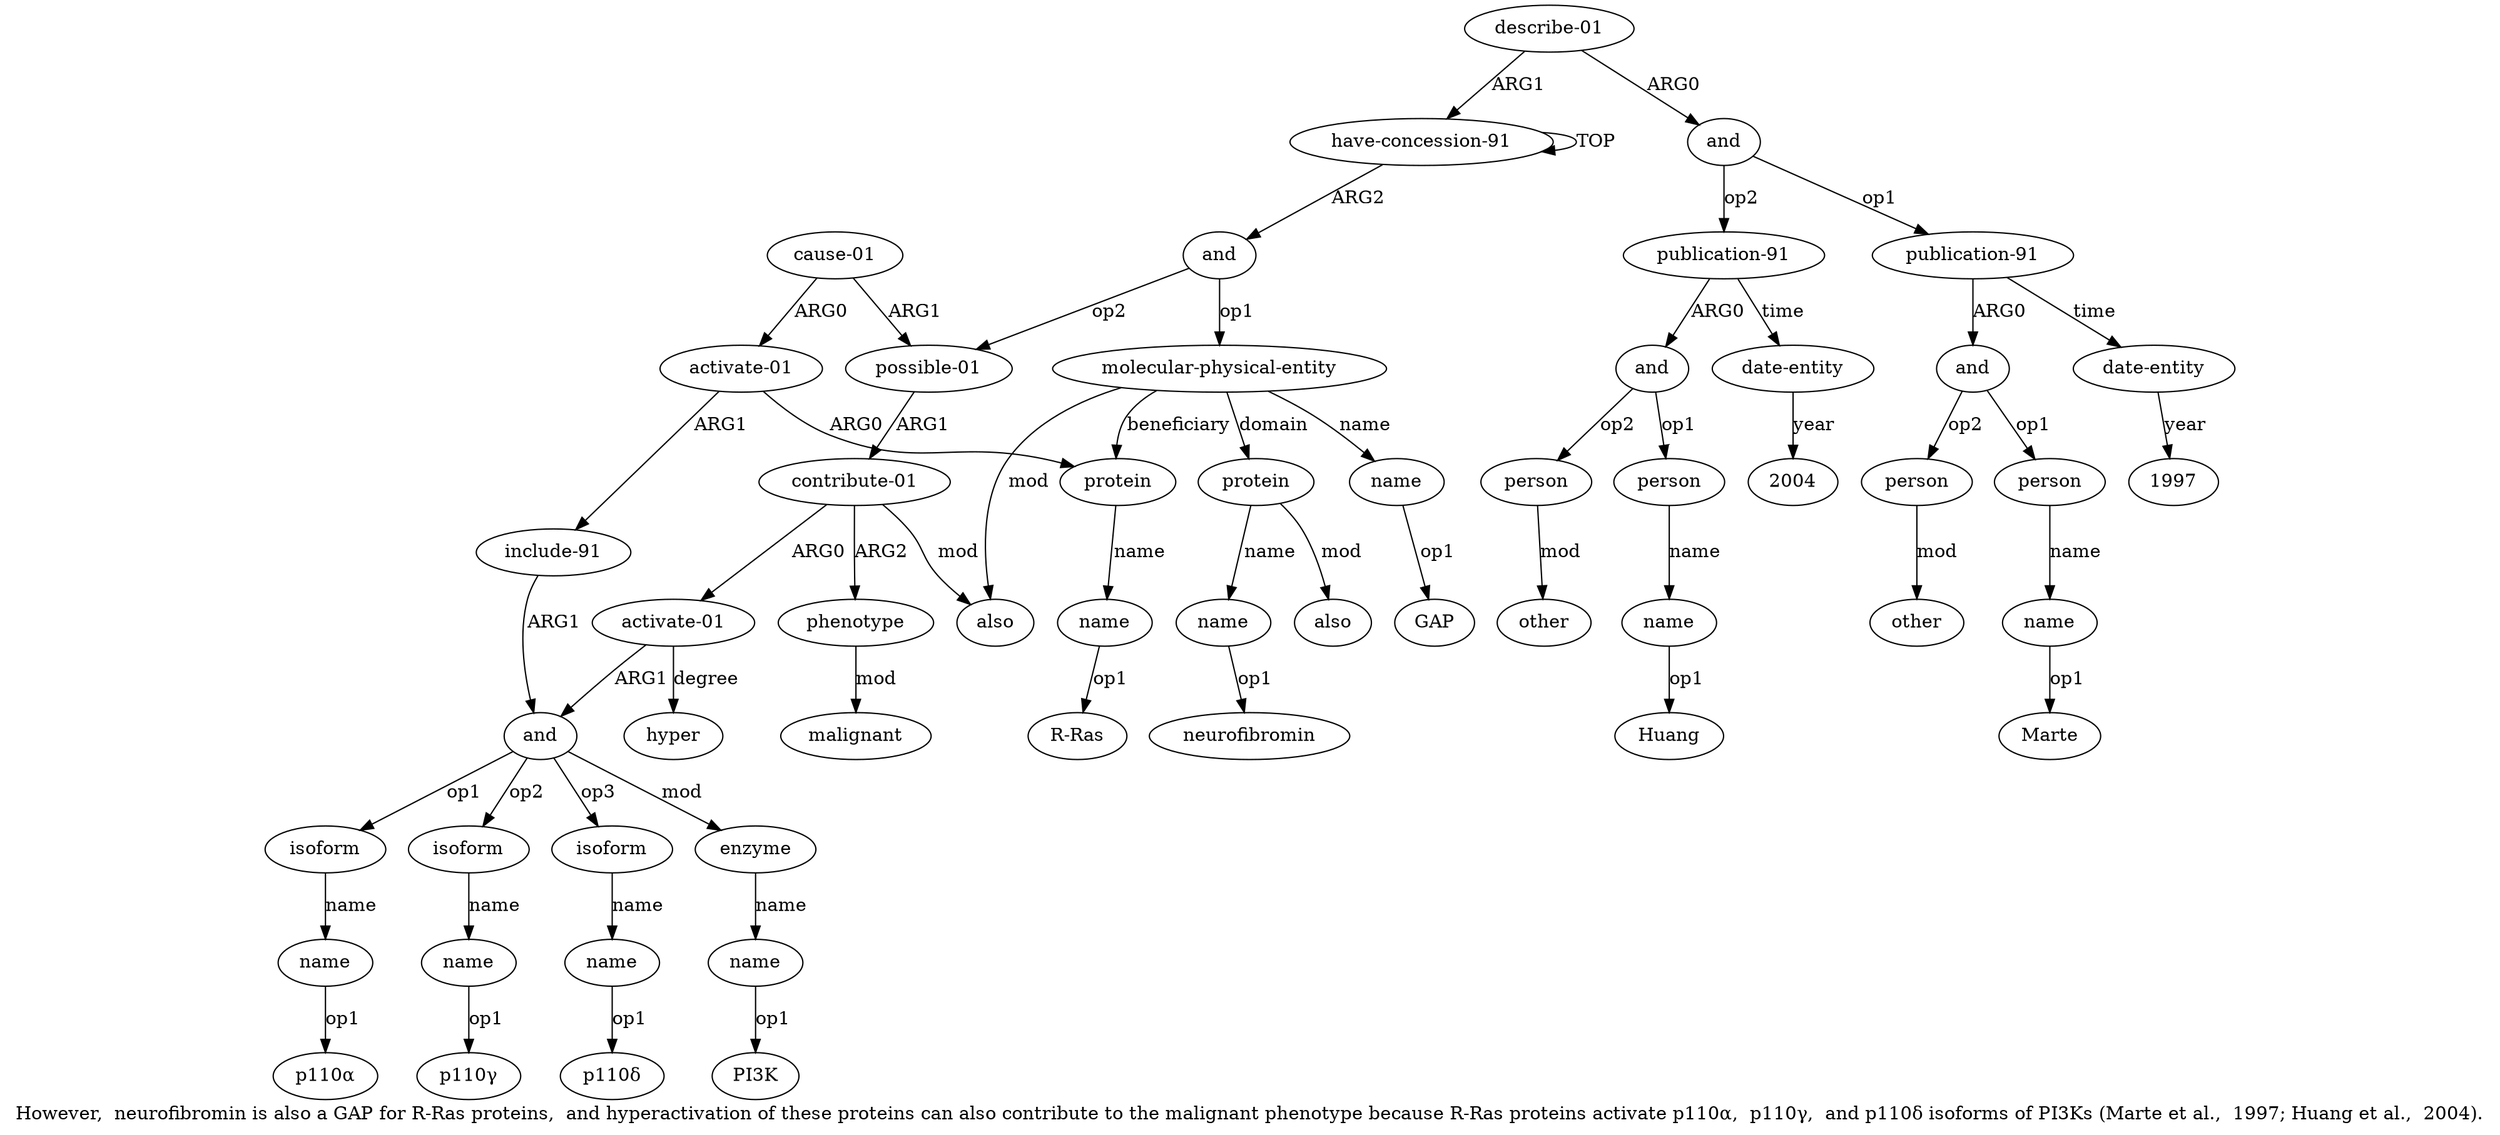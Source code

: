 digraph  {
	graph [label="However,  neurofibromin is also a GAP for R-Ras proteins,  and hyperactivation of these proteins can also contribute to the malignant \
phenotype because R-Ras proteins activate p110α,  p110γ,  and p110δ isoforms of PI3Ks (Marte et al.,  1997; Huang et al.,  2004)\
."];
	node [label="\N"];
	a20	 [color=black,
		gold_ind=20,
		gold_label=isoform,
		label=isoform,
		test_ind=20,
		test_label=isoform];
	a21	 [color=black,
		gold_ind=21,
		gold_label=name,
		label=name,
		test_ind=21,
		test_label=name];
	a20 -> a21 [key=0,
	color=black,
	gold_label=name,
	label=name,
	test_label=name];
"a21 p110α" [color=black,
	gold_ind=-1,
	gold_label=p110α,
	label=p110α,
	test_ind=-1,
	test_label=p110α];
a21 -> "a21 p110α" [key=0,
color=black,
gold_label=op1,
label=op1,
test_label=op1];
a22 [color=black,
gold_ind=22,
gold_label=isoform,
label=isoform,
test_ind=22,
test_label=isoform];
a23 [color=black,
gold_ind=23,
gold_label=name,
label=name,
test_ind=23,
test_label=name];
a22 -> a23 [key=0,
color=black,
gold_label=name,
label=name,
test_label=name];
"a23 p110γ" [color=black,
gold_ind=-1,
gold_label=p110γ,
label=p110γ,
test_ind=-1,
test_label=p110γ];
a23 -> "a23 p110γ" [key=0,
color=black,
gold_label=op1,
label=op1,
test_label=op1];
a24 [color=black,
gold_ind=24,
gold_label=isoform,
label=isoform,
test_ind=24,
test_label=isoform];
a25 [color=black,
gold_ind=25,
gold_label=name,
label=name,
test_ind=25,
test_label=name];
a24 -> a25 [key=0,
color=black,
gold_label=name,
label=name,
test_label=name];
"a25 p110δ" [color=black,
gold_ind=-1,
gold_label=p110δ,
label=p110δ,
test_ind=-1,
test_label=p110δ];
a25 -> "a25 p110δ" [key=0,
color=black,
gold_label=op1,
label=op1,
test_label=op1];
a26 [color=black,
gold_ind=26,
gold_label=enzyme,
label=enzyme,
test_ind=26,
test_label=enzyme];
a27 [color=black,
gold_ind=27,
gold_label=name,
label=name,
test_ind=27,
test_label=name];
a26 -> a27 [key=0,
color=black,
gold_label=name,
label=name,
test_label=name];
"a27 PI3K" [color=black,
gold_ind=-1,
gold_label=PI3K,
label=PI3K,
test_ind=-1,
test_label=PI3K];
a27 -> "a27 PI3K" [key=0,
color=black,
gold_label=op1,
label=op1,
test_label=op1];
a28 [color=black,
gold_ind=28,
gold_label="describe-01",
label="describe-01",
test_ind=28,
test_label="describe-01"];
a29 [color=black,
gold_ind=29,
gold_label=and,
label=and,
test_ind=29,
test_label=and];
a28 -> a29 [key=0,
color=black,
gold_label=ARG0,
label=ARG0,
test_label=ARG0];
a0 [color=black,
gold_ind=0,
gold_label="have-concession-91",
label="have-concession-91",
test_ind=0,
test_label="have-concession-91"];
a28 -> a0 [key=0,
color=black,
gold_label=ARG1,
label=ARG1,
test_label=ARG1];
a30 [color=black,
gold_ind=30,
gold_label="publication-91",
label="publication-91",
test_ind=30,
test_label="publication-91"];
a29 -> a30 [key=0,
color=black,
gold_label=op1,
label=op1,
test_label=op1];
a37 [color=black,
gold_ind=37,
gold_label="publication-91",
label="publication-91",
test_ind=37,
test_label="publication-91"];
a29 -> a37 [key=0,
color=black,
gold_label=op2,
label=op2,
test_label=op2];
a31 [color=black,
gold_ind=31,
gold_label=and,
label=and,
test_ind=31,
test_label=and];
a34 [color=black,
gold_ind=34,
gold_label=person,
label=person,
test_ind=34,
test_label=person];
a31 -> a34 [key=0,
color=black,
gold_label=op2,
label=op2,
test_label=op2];
a32 [color=black,
gold_ind=32,
gold_label=person,
label=person,
test_ind=32,
test_label=person];
a31 -> a32 [key=0,
color=black,
gold_label=op1,
label=op1,
test_label=op1];
a30 -> a31 [key=0,
color=black,
gold_label=ARG0,
label=ARG0,
test_label=ARG0];
a36 [color=black,
gold_ind=36,
gold_label="date-entity",
label="date-entity",
test_ind=36,
test_label="date-entity"];
a30 -> a36 [key=0,
color=black,
gold_label=time,
label=time,
test_label=time];
a38 [color=black,
gold_ind=38,
gold_label=and,
label=and,
test_ind=38,
test_label=and];
a37 -> a38 [key=0,
color=black,
gold_label=ARG0,
label=ARG0,
test_label=ARG0];
a43 [color=black,
gold_ind=43,
gold_label="date-entity",
label="date-entity",
test_ind=43,
test_label="date-entity"];
a37 -> a43 [key=0,
color=black,
gold_label=time,
label=time,
test_label=time];
"a36 1997" [color=black,
gold_ind=-1,
gold_label=1997,
label=1997,
test_ind=-1,
test_label=1997];
a36 -> "a36 1997" [key=0,
color=black,
gold_label=year,
label=year,
test_label=year];
a33 [color=black,
gold_ind=33,
gold_label=name,
label=name,
test_ind=33,
test_label=name];
"a33 Marte" [color=black,
gold_ind=-1,
gold_label=Marte,
label=Marte,
test_ind=-1,
test_label=Marte];
a33 -> "a33 Marte" [key=0,
color=black,
gold_label=op1,
label=op1,
test_label=op1];
a35 [color=black,
gold_ind=35,
gold_label=other,
label=other,
test_ind=35,
test_label=other];
"a8 R-Ras" [color=black,
gold_ind=-1,
gold_label="R-Ras",
label="R-Ras",
test_ind=-1,
test_label="R-Ras"];
a34 -> a35 [key=0,
color=black,
gold_label=mod,
label=mod,
test_label=mod];
"a3 GAP" [color=black,
gold_ind=-1,
gold_label=GAP,
label=GAP,
test_ind=-1,
test_label=GAP];
a32 -> a33 [key=0,
color=black,
gold_label=name,
label=name,
test_label=name];
a15 [color=black,
gold_ind=15,
gold_label=malignant,
label=malignant,
test_ind=15,
test_label=malignant];
a14 [color=black,
gold_ind=14,
gold_label=phenotype,
label=phenotype,
test_ind=14,
test_label=phenotype];
a14 -> a15 [key=0,
color=black,
gold_label=mod,
label=mod,
test_label=mod];
a17 [color=black,
gold_ind=17,
gold_label="activate-01",
label="activate-01",
test_ind=17,
test_label="activate-01"];
a18 [color=black,
gold_ind=18,
gold_label="include-91",
label="include-91",
test_ind=18,
test_label="include-91"];
a17 -> a18 [key=0,
color=black,
gold_label=ARG1,
label=ARG1,
test_label=ARG1];
a7 [color=black,
gold_ind=7,
gold_label=protein,
label=protein,
test_ind=7,
test_label=protein];
a17 -> a7 [key=0,
color=black,
gold_label=ARG0,
label=ARG0,
test_label=ARG0];
a16 [color=black,
gold_ind=16,
gold_label="cause-01",
label="cause-01",
test_ind=16,
test_label="cause-01"];
a16 -> a17 [key=0,
color=black,
gold_label=ARG0,
label=ARG0,
test_label=ARG0];
a10 [color=black,
gold_ind=10,
gold_label="possible-01",
label="possible-01",
test_ind=10,
test_label="possible-01"];
a16 -> a10 [key=0,
color=black,
gold_label=ARG1,
label=ARG1,
test_label=ARG1];
a11 [color=black,
gold_ind=11,
gold_label="contribute-01",
label="contribute-01",
test_ind=11,
test_label="contribute-01"];
a11 -> a14 [key=0,
color=black,
gold_label=ARG2,
label=ARG2,
test_label=ARG2];
a12 [color=black,
gold_ind=12,
gold_label="activate-01",
label="activate-01",
test_ind=12,
test_label="activate-01"];
a11 -> a12 [key=0,
color=black,
gold_label=ARG0,
label=ARG0,
test_label=ARG0];
a9 [color=black,
gold_ind=9,
gold_label=also,
label=also,
test_ind=9,
test_label=also];
a11 -> a9 [key=0,
color=black,
gold_label=mod,
label=mod,
test_label=mod];
a10 -> a11 [key=0,
color=black,
gold_label=ARG1,
label=ARG1,
test_label=ARG1];
a13 [color=black,
gold_ind=13,
gold_label=hyper,
label=hyper,
test_ind=13,
test_label=hyper];
a12 -> a13 [key=0,
color=black,
gold_label=degree,
label=degree,
test_label=degree];
a19 [color=black,
gold_ind=19,
gold_label=and,
label=and,
test_ind=19,
test_label=and];
a12 -> a19 [key=0,
color=black,
gold_label=ARG1,
label=ARG1,
test_label=ARG1];
a39 [color=black,
gold_ind=39,
gold_label=person,
label=person,
test_ind=39,
test_label=person];
a40 [color=black,
gold_ind=40,
gold_label=name,
label=name,
test_ind=40,
test_label=name];
a39 -> a40 [key=0,
color=black,
gold_label=name,
label=name,
test_label=name];
a38 -> a39 [key=0,
color=black,
gold_label=op1,
label=op1,
test_label=op1];
a41 [color=black,
gold_ind=41,
gold_label=person,
label=person,
test_ind=41,
test_label=person];
a38 -> a41 [key=0,
color=black,
gold_label=op2,
label=op2,
test_label=op2];
a19 -> a20 [key=0,
color=black,
gold_label=op1,
label=op1,
test_label=op1];
a19 -> a22 [key=0,
color=black,
gold_label=op2,
label=op2,
test_label=op2];
a19 -> a24 [key=0,
color=black,
gold_label=op3,
label=op3,
test_label=op3];
a19 -> a26 [key=0,
color=black,
gold_label=mod,
label=mod,
test_label=mod];
a18 -> a19 [key=0,
color=black,
gold_label=ARG1,
label=ARG1,
test_label=ARG1];
"a5 neurofibromin" [color=black,
gold_ind=-1,
gold_label=neurofibromin,
label=neurofibromin,
test_ind=-1,
test_label=neurofibromin];
a1 [color=black,
gold_ind=1,
gold_label=and,
label=and,
test_ind=1,
test_label=and];
a1 -> a10 [key=0,
color=black,
gold_label=op2,
label=op2,
test_label=op2];
a2 [color=black,
gold_ind=2,
gold_label="molecular-physical-entity",
label="molecular-physical-entity",
test_ind=2,
test_label="molecular-physical-entity"];
a1 -> a2 [key=0,
color=black,
gold_label=op1,
label=op1,
test_label=op1];
a0 -> a1 [key=0,
color=black,
gold_label=ARG2,
label=ARG2,
test_label=ARG2];
a0 -> a0 [key=0,
color=black,
gold_label=TOP,
label=TOP,
test_label=TOP];
a3 [color=black,
gold_ind=3,
gold_label=name,
label=name,
test_ind=3,
test_label=name];
a3 -> "a3 GAP" [key=0,
color=black,
gold_label=op1,
label=op1,
test_label=op1];
a2 -> a3 [key=0,
color=black,
gold_label=name,
label=name,
test_label=name];
a4 [color=black,
gold_ind=4,
gold_label=protein,
label=protein,
test_ind=4,
test_label=protein];
a2 -> a4 [key=0,
color=black,
gold_label=domain,
label=domain,
test_label=domain];
a2 -> a7 [key=0,
color=black,
gold_label=beneficiary,
label=beneficiary,
test_label=beneficiary];
a2 -> a9 [key=0,
color=black,
gold_label=mod,
label=mod,
test_label=mod];
a5 [color=black,
gold_ind=5,
gold_label=name,
label=name,
test_ind=5,
test_label=name];
a5 -> "a5 neurofibromin" [key=0,
color=black,
gold_label=op1,
label=op1,
test_label=op1];
a4 -> a5 [key=0,
color=black,
gold_label=name,
label=name,
test_label=name];
a6 [color=black,
gold_ind=6,
gold_label=also,
label=also,
test_ind=6,
test_label=also];
a4 -> a6 [key=0,
color=black,
gold_label=mod,
label=mod,
test_label=mod];
a8 [color=black,
gold_ind=8,
gold_label=name,
label=name,
test_ind=8,
test_label=name];
a7 -> a8 [key=0,
color=black,
gold_label=name,
label=name,
test_label=name];
a8 -> "a8 R-Ras" [key=0,
color=black,
gold_label=op1,
label=op1,
test_label=op1];
"a43 2004" [color=black,
gold_ind=-1,
gold_label=2004,
label=2004,
test_ind=-1,
test_label=2004];
"a40 Huang" [color=black,
gold_ind=-1,
gold_label=Huang,
label=Huang,
test_ind=-1,
test_label=Huang];
a42 [color=black,
gold_ind=42,
gold_label=other,
label=other,
test_ind=42,
test_label=other];
a43 -> "a43 2004" [key=0,
color=black,
gold_label=year,
label=year,
test_label=year];
a40 -> "a40 Huang" [key=0,
color=black,
gold_label=op1,
label=op1,
test_label=op1];
a41 -> a42 [key=0,
color=black,
gold_label=mod,
label=mod,
test_label=mod];
}
